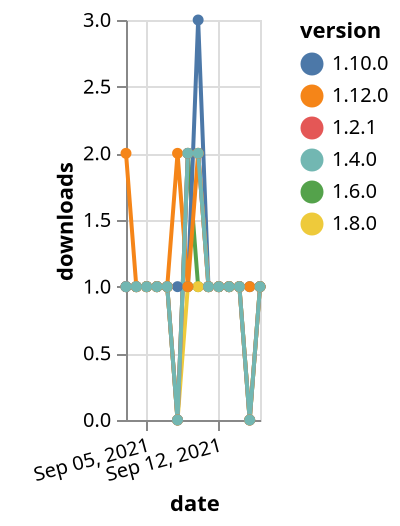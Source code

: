 {"$schema": "https://vega.github.io/schema/vega-lite/v5.json", "description": "A simple bar chart with embedded data.", "data": {"values": [{"date": "2021-09-03", "total": 169, "delta": 1, "version": "1.6.0"}, {"date": "2021-09-04", "total": 170, "delta": 1, "version": "1.6.0"}, {"date": "2021-09-05", "total": 171, "delta": 1, "version": "1.6.0"}, {"date": "2021-09-06", "total": 172, "delta": 1, "version": "1.6.0"}, {"date": "2021-09-07", "total": 173, "delta": 1, "version": "1.6.0"}, {"date": "2021-09-08", "total": 173, "delta": 0, "version": "1.6.0"}, {"date": "2021-09-09", "total": 175, "delta": 2, "version": "1.6.0"}, {"date": "2021-09-10", "total": 176, "delta": 1, "version": "1.6.0"}, {"date": "2021-09-11", "total": 177, "delta": 1, "version": "1.6.0"}, {"date": "2021-09-12", "total": 178, "delta": 1, "version": "1.6.0"}, {"date": "2021-09-13", "total": 179, "delta": 1, "version": "1.6.0"}, {"date": "2021-09-14", "total": 180, "delta": 1, "version": "1.6.0"}, {"date": "2021-09-15", "total": 180, "delta": 0, "version": "1.6.0"}, {"date": "2021-09-16", "total": 181, "delta": 1, "version": "1.6.0"}, {"date": "2021-09-03", "total": 145, "delta": 1, "version": "1.8.0"}, {"date": "2021-09-04", "total": 146, "delta": 1, "version": "1.8.0"}, {"date": "2021-09-05", "total": 147, "delta": 1, "version": "1.8.0"}, {"date": "2021-09-06", "total": 148, "delta": 1, "version": "1.8.0"}, {"date": "2021-09-07", "total": 149, "delta": 1, "version": "1.8.0"}, {"date": "2021-09-08", "total": 149, "delta": 0, "version": "1.8.0"}, {"date": "2021-09-09", "total": 150, "delta": 1, "version": "1.8.0"}, {"date": "2021-09-10", "total": 151, "delta": 1, "version": "1.8.0"}, {"date": "2021-09-11", "total": 152, "delta": 1, "version": "1.8.0"}, {"date": "2021-09-12", "total": 153, "delta": 1, "version": "1.8.0"}, {"date": "2021-09-13", "total": 154, "delta": 1, "version": "1.8.0"}, {"date": "2021-09-14", "total": 155, "delta": 1, "version": "1.8.0"}, {"date": "2021-09-15", "total": 155, "delta": 0, "version": "1.8.0"}, {"date": "2021-09-16", "total": 156, "delta": 1, "version": "1.8.0"}, {"date": "2021-09-03", "total": 162, "delta": 1, "version": "1.10.0"}, {"date": "2021-09-04", "total": 163, "delta": 1, "version": "1.10.0"}, {"date": "2021-09-05", "total": 164, "delta": 1, "version": "1.10.0"}, {"date": "2021-09-06", "total": 165, "delta": 1, "version": "1.10.0"}, {"date": "2021-09-07", "total": 166, "delta": 1, "version": "1.10.0"}, {"date": "2021-09-08", "total": 167, "delta": 1, "version": "1.10.0"}, {"date": "2021-09-09", "total": 168, "delta": 1, "version": "1.10.0"}, {"date": "2021-09-10", "total": 171, "delta": 3, "version": "1.10.0"}, {"date": "2021-09-11", "total": 172, "delta": 1, "version": "1.10.0"}, {"date": "2021-09-12", "total": 173, "delta": 1, "version": "1.10.0"}, {"date": "2021-09-13", "total": 174, "delta": 1, "version": "1.10.0"}, {"date": "2021-09-14", "total": 175, "delta": 1, "version": "1.10.0"}, {"date": "2021-09-15", "total": 176, "delta": 1, "version": "1.10.0"}, {"date": "2021-09-16", "total": 177, "delta": 1, "version": "1.10.0"}, {"date": "2021-09-03", "total": 216, "delta": 1, "version": "1.2.1"}, {"date": "2021-09-04", "total": 217, "delta": 1, "version": "1.2.1"}, {"date": "2021-09-05", "total": 218, "delta": 1, "version": "1.2.1"}, {"date": "2021-09-06", "total": 219, "delta": 1, "version": "1.2.1"}, {"date": "2021-09-07", "total": 220, "delta": 1, "version": "1.2.1"}, {"date": "2021-09-08", "total": 220, "delta": 0, "version": "1.2.1"}, {"date": "2021-09-09", "total": 222, "delta": 2, "version": "1.2.1"}, {"date": "2021-09-10", "total": 224, "delta": 2, "version": "1.2.1"}, {"date": "2021-09-11", "total": 225, "delta": 1, "version": "1.2.1"}, {"date": "2021-09-12", "total": 226, "delta": 1, "version": "1.2.1"}, {"date": "2021-09-13", "total": 227, "delta": 1, "version": "1.2.1"}, {"date": "2021-09-14", "total": 228, "delta": 1, "version": "1.2.1"}, {"date": "2021-09-15", "total": 228, "delta": 0, "version": "1.2.1"}, {"date": "2021-09-16", "total": 229, "delta": 1, "version": "1.2.1"}, {"date": "2021-09-03", "total": 115, "delta": 2, "version": "1.12.0"}, {"date": "2021-09-04", "total": 116, "delta": 1, "version": "1.12.0"}, {"date": "2021-09-05", "total": 117, "delta": 1, "version": "1.12.0"}, {"date": "2021-09-06", "total": 118, "delta": 1, "version": "1.12.0"}, {"date": "2021-09-07", "total": 119, "delta": 1, "version": "1.12.0"}, {"date": "2021-09-08", "total": 121, "delta": 2, "version": "1.12.0"}, {"date": "2021-09-09", "total": 122, "delta": 1, "version": "1.12.0"}, {"date": "2021-09-10", "total": 124, "delta": 2, "version": "1.12.0"}, {"date": "2021-09-11", "total": 125, "delta": 1, "version": "1.12.0"}, {"date": "2021-09-12", "total": 126, "delta": 1, "version": "1.12.0"}, {"date": "2021-09-13", "total": 127, "delta": 1, "version": "1.12.0"}, {"date": "2021-09-14", "total": 128, "delta": 1, "version": "1.12.0"}, {"date": "2021-09-15", "total": 129, "delta": 1, "version": "1.12.0"}, {"date": "2021-09-16", "total": 130, "delta": 1, "version": "1.12.0"}, {"date": "2021-09-03", "total": 176, "delta": 1, "version": "1.4.0"}, {"date": "2021-09-04", "total": 177, "delta": 1, "version": "1.4.0"}, {"date": "2021-09-05", "total": 178, "delta": 1, "version": "1.4.0"}, {"date": "2021-09-06", "total": 179, "delta": 1, "version": "1.4.0"}, {"date": "2021-09-07", "total": 180, "delta": 1, "version": "1.4.0"}, {"date": "2021-09-08", "total": 180, "delta": 0, "version": "1.4.0"}, {"date": "2021-09-09", "total": 182, "delta": 2, "version": "1.4.0"}, {"date": "2021-09-10", "total": 184, "delta": 2, "version": "1.4.0"}, {"date": "2021-09-11", "total": 185, "delta": 1, "version": "1.4.0"}, {"date": "2021-09-12", "total": 186, "delta": 1, "version": "1.4.0"}, {"date": "2021-09-13", "total": 187, "delta": 1, "version": "1.4.0"}, {"date": "2021-09-14", "total": 188, "delta": 1, "version": "1.4.0"}, {"date": "2021-09-15", "total": 188, "delta": 0, "version": "1.4.0"}, {"date": "2021-09-16", "total": 189, "delta": 1, "version": "1.4.0"}]}, "width": "container", "mark": {"type": "line", "point": {"filled": true}}, "encoding": {"x": {"field": "date", "type": "temporal", "timeUnit": "yearmonthdate", "title": "date", "axis": {"labelAngle": -15}}, "y": {"field": "delta", "type": "quantitative", "title": "downloads"}, "color": {"field": "version", "type": "nominal"}, "tooltip": {"field": "delta"}}}